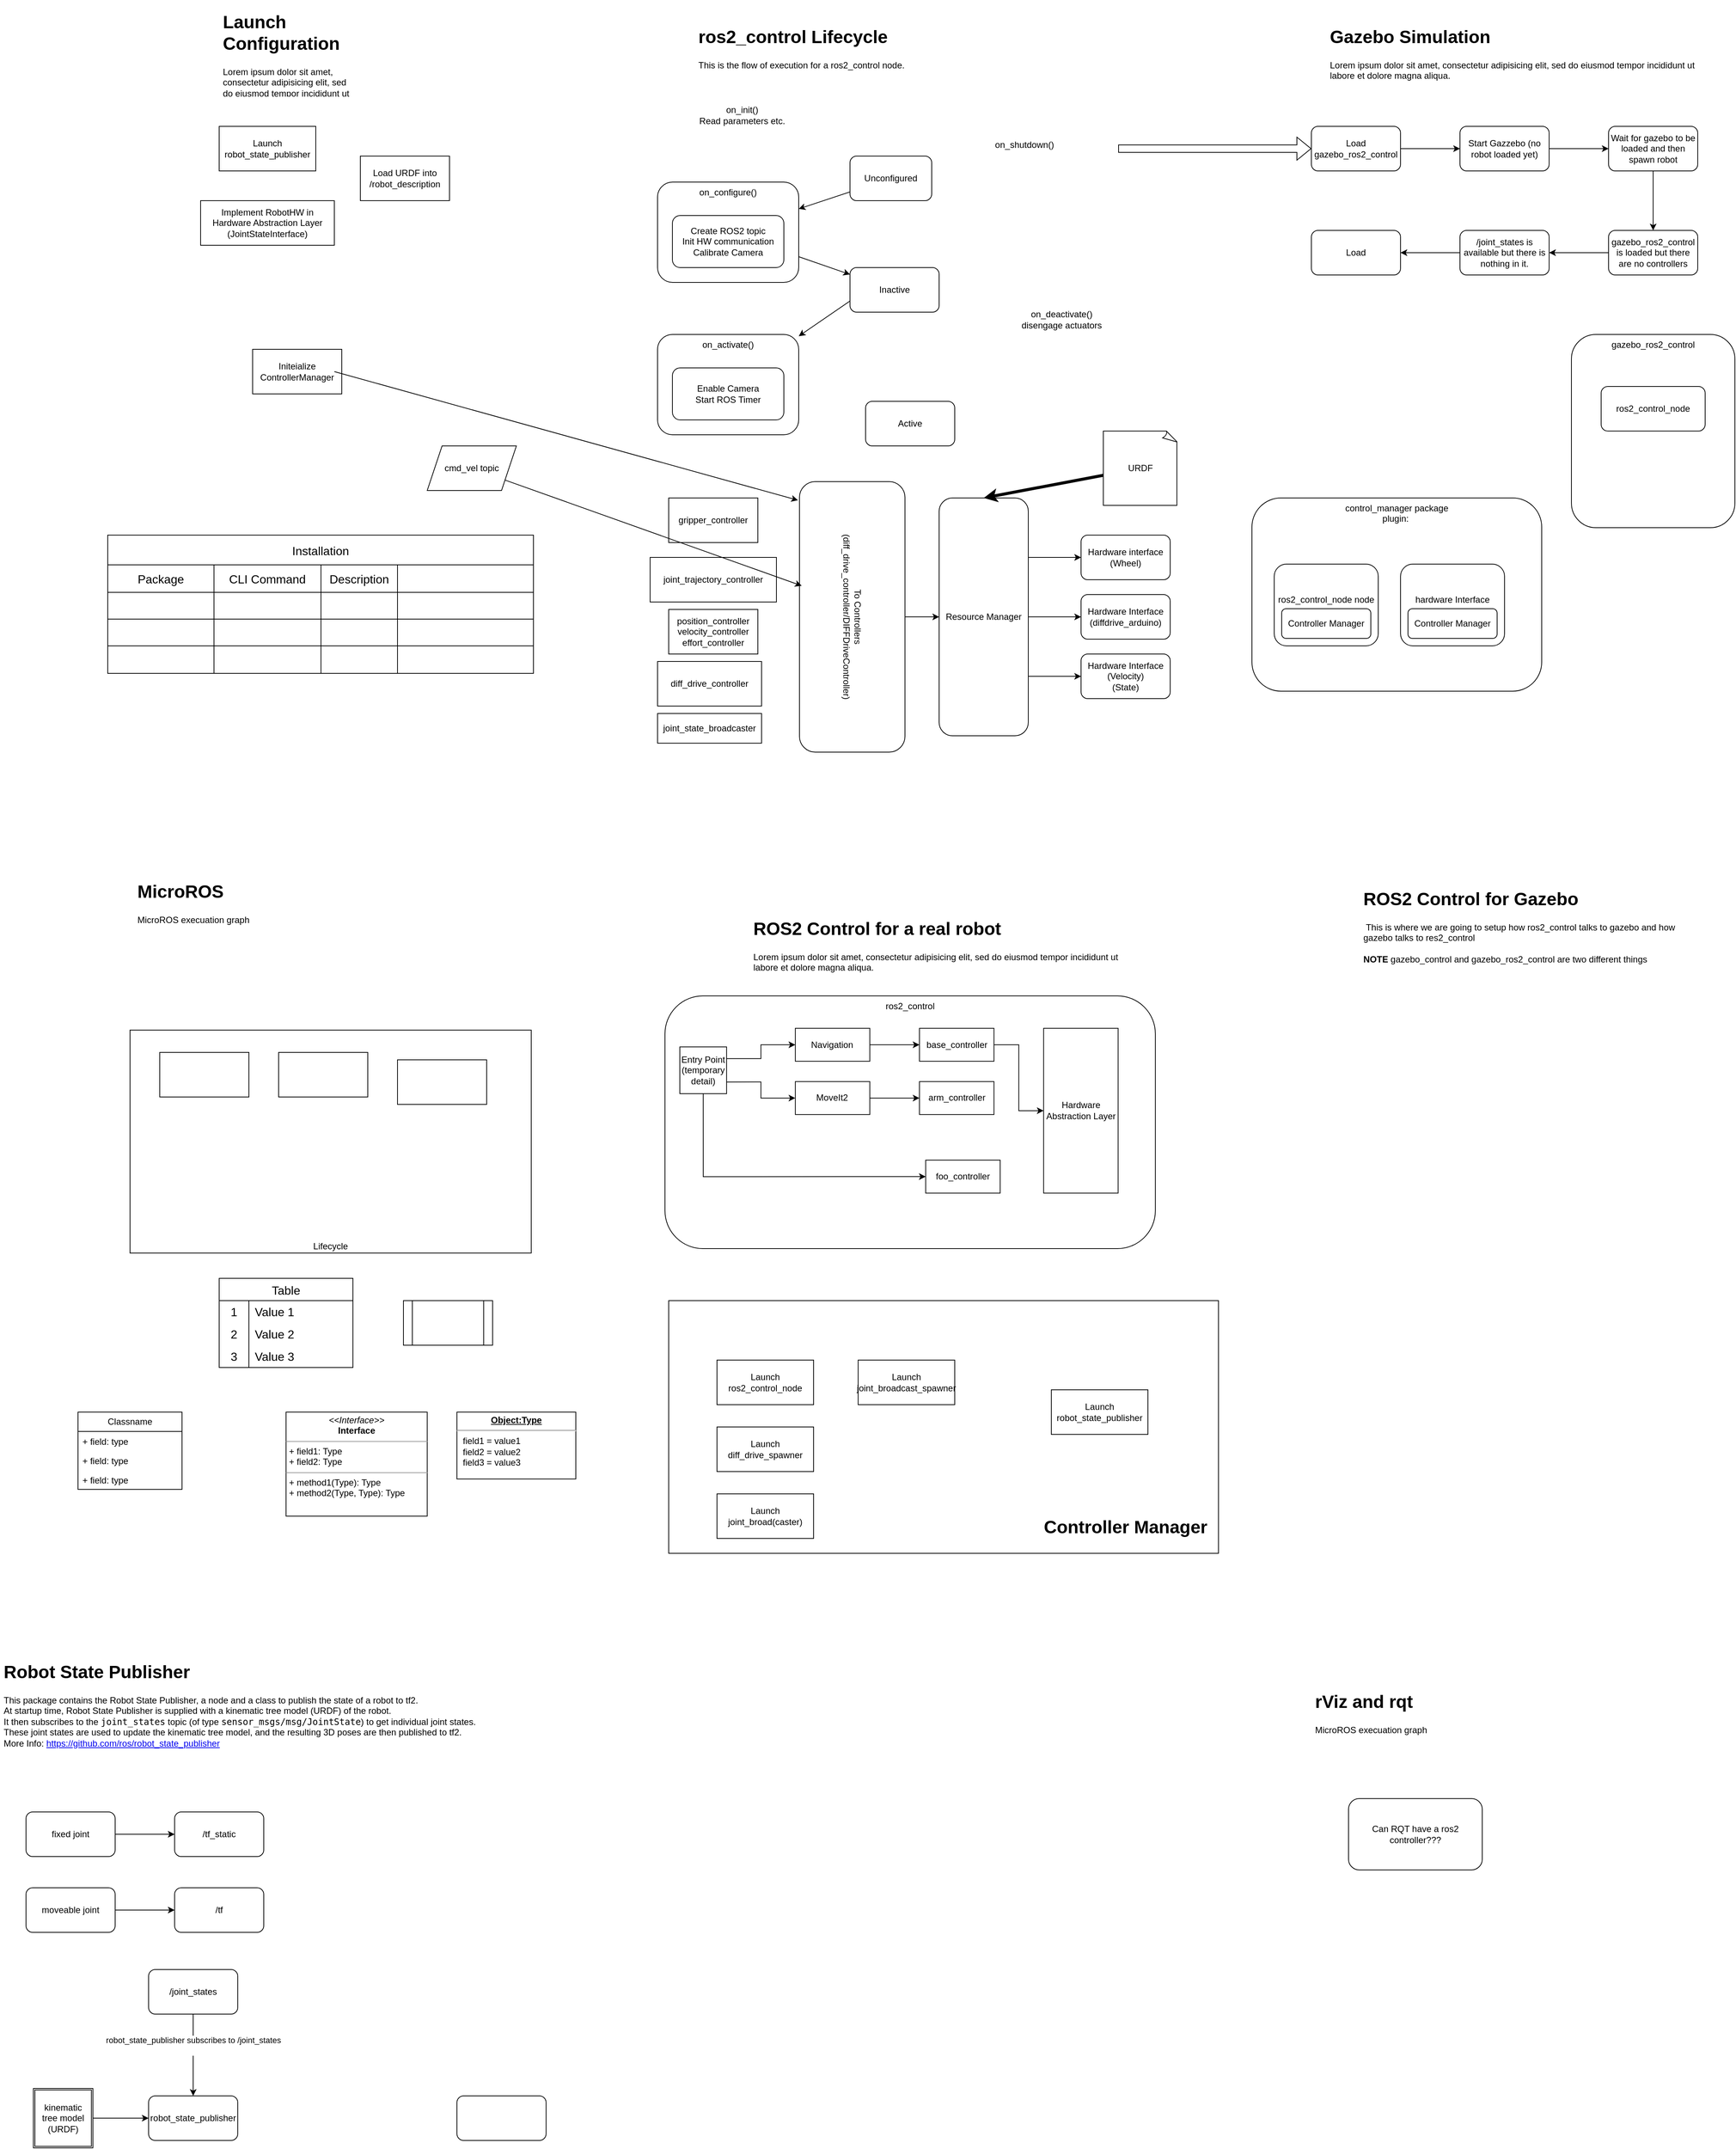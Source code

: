 <mxfile version="23.1.5" type="device">
  <diagram id="C5RBs43oDa-KdzZeNtuy" name="Page-1">
    <mxGraphModel dx="2033" dy="874" grid="1" gridSize="10" guides="1" tooltips="1" connect="1" arrows="1" fold="1" page="1" pageScale="1" pageWidth="850" pageHeight="1100" background="none" math="0" shadow="0">
      <root>
        <mxCell id="WIyWlLk6GJQsqaUBKTNV-0" />
        <mxCell id="WIyWlLk6GJQsqaUBKTNV-1" parent="WIyWlLk6GJQsqaUBKTNV-0" />
        <mxCell id="Kt66wAR78E_RaEtoUN4U-6" value="&lt;h1&gt;ros2_control Lifecycle&lt;/h1&gt;&lt;div&gt;This is the flow of execution for a ros2_control node.&lt;/div&gt;" style="text;html=1;spacing=5;spacingTop=-20;whiteSpace=wrap;overflow=hidden;rounded=0;" parent="WIyWlLk6GJQsqaUBKTNV-1" vertex="1">
          <mxGeometry x="110" y="50" width="650" height="120" as="geometry" />
        </mxCell>
        <mxCell id="Kt66wAR78E_RaEtoUN4U-15" value="&lt;h1&gt;Gazebo Simulation&lt;/h1&gt;&lt;p&gt;Lorem ipsum dolor sit amet, consectetur adipisicing elit, sed do eiusmod tempor incididunt ut labore et dolore magna aliqua.&lt;/p&gt;" style="text;html=1;spacing=5;spacingTop=-20;whiteSpace=wrap;overflow=hidden;rounded=0;" parent="WIyWlLk6GJQsqaUBKTNV-1" vertex="1">
          <mxGeometry x="960" y="50" width="530" height="120" as="geometry" />
        </mxCell>
        <mxCell id="Kt66wAR78E_RaEtoUN4U-16" value="&lt;h1&gt;Launch Configuration&lt;/h1&gt;&lt;p&gt;Lorem ipsum dolor sit amet, consectetur adipisicing elit, sed do eiusmod tempor incididunt ut labore et dolore magna aliqua.&lt;/p&gt;" style="text;html=1;spacing=5;spacingTop=-20;whiteSpace=wrap;overflow=hidden;rounded=0;" parent="WIyWlLk6GJQsqaUBKTNV-1" vertex="1">
          <mxGeometry x="-530" y="30" width="190" height="120" as="geometry" />
        </mxCell>
        <mxCell id="Kt66wAR78E_RaEtoUN4U-17" value="Unconfigured" style="rounded=1;whiteSpace=wrap;html=1;" parent="WIyWlLk6GJQsqaUBKTNV-1" vertex="1">
          <mxGeometry x="319" y="230" width="110" height="60" as="geometry" />
        </mxCell>
        <mxCell id="Kt66wAR78E_RaEtoUN4U-18" value="Inactive" style="rounded=1;whiteSpace=wrap;html=1;" parent="WIyWlLk6GJQsqaUBKTNV-1" vertex="1">
          <mxGeometry x="319" y="380" width="120" height="60" as="geometry" />
        </mxCell>
        <mxCell id="Kt66wAR78E_RaEtoUN4U-19" value="Active" style="rounded=1;whiteSpace=wrap;html=1;" parent="WIyWlLk6GJQsqaUBKTNV-1" vertex="1">
          <mxGeometry x="340" y="560" width="120" height="60" as="geometry" />
        </mxCell>
        <mxCell id="Kt66wAR78E_RaEtoUN4U-23" value="on_init()&lt;br&gt;Read parameters etc." style="text;html=1;align=center;verticalAlign=middle;whiteSpace=wrap;rounded=0;" parent="WIyWlLk6GJQsqaUBKTNV-1" vertex="1">
          <mxGeometry x="109" y="160" width="130" height="30" as="geometry" />
        </mxCell>
        <mxCell id="Kt66wAR78E_RaEtoUN4U-24" value="on_shutdown()" style="text;html=1;align=center;verticalAlign=middle;whiteSpace=wrap;rounded=0;" parent="WIyWlLk6GJQsqaUBKTNV-1" vertex="1">
          <mxGeometry x="504" y="200" width="100" height="30" as="geometry" />
        </mxCell>
        <mxCell id="Kt66wAR78E_RaEtoUN4U-28" value="on_deactivate()&lt;br&gt;disengage actuators" style="text;html=1;align=center;verticalAlign=middle;whiteSpace=wrap;rounded=0;" parent="WIyWlLk6GJQsqaUBKTNV-1" vertex="1">
          <mxGeometry x="539" y="435" width="130" height="30" as="geometry" />
        </mxCell>
        <mxCell id="Kt66wAR78E_RaEtoUN4U-30" value="&lt;h1&gt;MicroROS&lt;/h1&gt;&lt;p&gt;MicroROS execuation graph&lt;/p&gt;" style="text;html=1;spacing=5;spacingTop=-20;whiteSpace=wrap;overflow=hidden;rounded=0;" parent="WIyWlLk6GJQsqaUBKTNV-1" vertex="1">
          <mxGeometry x="-645" y="1200" width="465" height="120" as="geometry" />
        </mxCell>
        <mxCell id="0" value="" style="rounded=0;whiteSpace=wrap;html=1;labelBackgroundColor=#572d8b;" parent="WIyWlLk6GJQsqaUBKTNV-1" vertex="1">
          <mxGeometry x="75" y="1770" width="740" height="340" as="geometry" />
        </mxCell>
        <mxCell id="1" value="Launch ros2_control_node" style="rounded=0;whiteSpace=wrap;html=1;" parent="WIyWlLk6GJQsqaUBKTNV-1" vertex="1">
          <mxGeometry x="140" y="1850" width="130" height="60" as="geometry" />
        </mxCell>
        <mxCell id="2" value="Launch robot_state_publisher" style="rounded=0;whiteSpace=wrap;html=1;" parent="WIyWlLk6GJQsqaUBKTNV-1" vertex="1">
          <mxGeometry x="590" y="1890" width="130" height="60" as="geometry" />
        </mxCell>
        <mxCell id="3" value="Launch diff_drive_spawner" style="rounded=0;whiteSpace=wrap;html=1;" parent="WIyWlLk6GJQsqaUBKTNV-1" vertex="1">
          <mxGeometry x="140" y="1940" width="130" height="60" as="geometry" />
        </mxCell>
        <mxCell id="4" value="Launch joint_broad(caster)" style="rounded=0;whiteSpace=wrap;html=1;" parent="WIyWlLk6GJQsqaUBKTNV-1" vertex="1">
          <mxGeometry x="140" y="2030" width="130" height="60" as="geometry" />
        </mxCell>
        <mxCell id="5" value="Launch joint_broadcast_spawner" style="rounded=0;whiteSpace=wrap;html=1;" parent="WIyWlLk6GJQsqaUBKTNV-1" vertex="1">
          <mxGeometry x="330" y="1850" width="130" height="60" as="geometry" />
        </mxCell>
        <mxCell id="6" value="&lt;h1&gt;&lt;b&gt;Controller Manager&lt;/b&gt;&lt;/h1&gt;" style="text;html=1;strokeColor=none;fillColor=none;align=center;verticalAlign=middle;whiteSpace=wrap;rounded=0;" parent="WIyWlLk6GJQsqaUBKTNV-1" vertex="1">
          <mxGeometry x="570" y="2060" width="240" height="30" as="geometry" />
        </mxCell>
        <mxCell id="7" value="" style="group" parent="WIyWlLk6GJQsqaUBKTNV-1" vertex="1" connectable="0">
          <mxGeometry x="70" y="1360" width="660" height="340" as="geometry" />
        </mxCell>
        <mxCell id="8" value="ros2_control" style="rounded=1;whiteSpace=wrap;html=1;verticalAlign=top;" parent="7" vertex="1">
          <mxGeometry width="660" height="340" as="geometry" />
        </mxCell>
        <mxCell id="9" value="Entry Point&lt;br&gt;(temporary detail)" style="whiteSpace=wrap;html=1;aspect=fixed;" parent="7" vertex="1">
          <mxGeometry x="20" y="68.627" width="62.925" height="62.925" as="geometry" />
        </mxCell>
        <mxCell id="10" value="Navigation" style="whiteSpace=wrap;html=1;" parent="7" vertex="1">
          <mxGeometry x="175.443" y="43.586" width="100.253" height="44.348" as="geometry" />
        </mxCell>
        <mxCell id="11" style="edgeStyle=orthogonalEdgeStyle;rounded=0;orthogonalLoop=1;jettySize=auto;html=1;exitX=1;exitY=0.25;exitDx=0;exitDy=0;entryX=0;entryY=0.5;entryDx=0;entryDy=0;" parent="7" source="9" target="10" edge="1">
          <mxGeometry relative="1" as="geometry">
            <mxPoint x="150.38" y="65.76" as="targetPoint" />
          </mxGeometry>
        </mxCell>
        <mxCell id="12" value="MoveIt2" style="whiteSpace=wrap;html=1;" parent="7" vertex="1">
          <mxGeometry x="175.443" y="115.282" width="100.253" height="44.348" as="geometry" />
        </mxCell>
        <mxCell id="13" style="edgeStyle=orthogonalEdgeStyle;rounded=0;orthogonalLoop=1;jettySize=auto;html=1;exitX=1;exitY=0.75;exitDx=0;exitDy=0;entryX=0;entryY=0.5;entryDx=0;entryDy=0;" parent="7" source="9" target="12" edge="1">
          <mxGeometry relative="1" as="geometry" />
        </mxCell>
        <mxCell id="14" value="foo_controller" style="whiteSpace=wrap;html=1;" parent="7" vertex="1">
          <mxGeometry x="350.886" y="220.978" width="100.253" height="44.348" as="geometry" />
        </mxCell>
        <mxCell id="15" value="" style="edgeStyle=orthogonalEdgeStyle;rounded=0;orthogonalLoop=1;jettySize=auto;html=1;entryX=0;entryY=0.5;entryDx=0;entryDy=0;exitX=0.5;exitY=1;exitDx=0;exitDy=0;" parent="7" source="9" target="14" edge="1">
          <mxGeometry relative="1" as="geometry" />
        </mxCell>
        <mxCell id="16" value="base_controller" style="whiteSpace=wrap;html=1;" parent="7" vertex="1">
          <mxGeometry x="342.532" y="43.586" width="100.253" height="44.348" as="geometry" />
        </mxCell>
        <mxCell id="17" value="" style="edgeStyle=orthogonalEdgeStyle;rounded=0;orthogonalLoop=1;jettySize=auto;html=1;" parent="7" source="10" target="16" edge="1">
          <mxGeometry relative="1" as="geometry" />
        </mxCell>
        <mxCell id="18" value="arm_controller" style="whiteSpace=wrap;html=1;" parent="7" vertex="1">
          <mxGeometry x="342.532" y="115.282" width="100.253" height="44.348" as="geometry" />
        </mxCell>
        <mxCell id="19" value="" style="edgeStyle=orthogonalEdgeStyle;rounded=0;orthogonalLoop=1;jettySize=auto;html=1;" parent="7" source="12" target="18" edge="1">
          <mxGeometry relative="1" as="geometry" />
        </mxCell>
        <mxCell id="20" value="Hardware Abstraction Layer" style="whiteSpace=wrap;html=1;" parent="7" vertex="1">
          <mxGeometry x="509.62" y="43.586" width="100.253" height="221.739" as="geometry" />
        </mxCell>
        <mxCell id="21" value="" style="edgeStyle=orthogonalEdgeStyle;rounded=0;orthogonalLoop=1;jettySize=auto;html=1;" parent="7" source="16" target="20" edge="1">
          <mxGeometry relative="1" as="geometry" />
        </mxCell>
        <mxCell id="22" value="Launch robot_state_publisher" style="rounded=0;whiteSpace=wrap;html=1;" parent="WIyWlLk6GJQsqaUBKTNV-1" vertex="1">
          <mxGeometry x="-530" y="190" width="130" height="60" as="geometry" />
        </mxCell>
        <mxCell id="23" value="Load URDF into /robot_description" style="rounded=0;whiteSpace=wrap;html=1;" parent="WIyWlLk6GJQsqaUBKTNV-1" vertex="1">
          <mxGeometry x="-340" y="230" width="120" height="60" as="geometry" />
        </mxCell>
        <mxCell id="24" value="Initeialize ControllerManager" style="rounded=0;whiteSpace=wrap;html=1;" parent="WIyWlLk6GJQsqaUBKTNV-1" vertex="1">
          <mxGeometry x="-485" y="490" width="120" height="60" as="geometry" />
        </mxCell>
        <mxCell id="25" value="Implement RobotHW in Hardware Abstraction Layer&lt;br&gt;(JointStateInterface)" style="rounded=0;whiteSpace=wrap;html=1;" parent="WIyWlLk6GJQsqaUBKTNV-1" vertex="1">
          <mxGeometry x="-555" y="290" width="180" height="60" as="geometry" />
        </mxCell>
        <mxCell id="27" value="joint_state_broadcaster" style="rounded=0;whiteSpace=wrap;html=1;" parent="WIyWlLk6GJQsqaUBKTNV-1" vertex="1">
          <mxGeometry x="60" y="980" width="140" height="40" as="geometry" />
        </mxCell>
        <mxCell id="28" value="diff_drive_controller" style="whiteSpace=wrap;html=1;" parent="WIyWlLk6GJQsqaUBKTNV-1" vertex="1">
          <mxGeometry x="60" y="910" width="140" height="60" as="geometry" />
        </mxCell>
        <mxCell id="29" value="joint_trajectory_controller" style="whiteSpace=wrap;html=1;" parent="WIyWlLk6GJQsqaUBKTNV-1" vertex="1">
          <mxGeometry x="50" y="770" width="170" height="60" as="geometry" />
        </mxCell>
        <mxCell id="30" value="gripper_controller" style="whiteSpace=wrap;html=1;" parent="WIyWlLk6GJQsqaUBKTNV-1" vertex="1">
          <mxGeometry x="75" y="690" width="120" height="60" as="geometry" />
        </mxCell>
        <mxCell id="31" value="position_controller&lt;br&gt;velocity_controller&lt;br&gt;effort_controller" style="whiteSpace=wrap;html=1;" parent="WIyWlLk6GJQsqaUBKTNV-1" vertex="1">
          <mxGeometry x="75" y="840" width="120" height="60" as="geometry" />
        </mxCell>
        <mxCell id="32" value="Lifecycle" style="rounded=0;whiteSpace=wrap;html=1;verticalAlign=bottom;" parent="WIyWlLk6GJQsqaUBKTNV-1" vertex="1">
          <mxGeometry x="-650" y="1406" width="540" height="300" as="geometry" />
        </mxCell>
        <mxCell id="33" value="" style="rounded=0;whiteSpace=wrap;html=1;" parent="WIyWlLk6GJQsqaUBKTNV-1" vertex="1">
          <mxGeometry x="-610" y="1436" width="120" height="60" as="geometry" />
        </mxCell>
        <mxCell id="34" value="" style="whiteSpace=wrap;html=1;" parent="WIyWlLk6GJQsqaUBKTNV-1" vertex="1">
          <mxGeometry x="-450" y="1436" width="120" height="60" as="geometry" />
        </mxCell>
        <mxCell id="35" value="" style="whiteSpace=wrap;html=1;" parent="WIyWlLk6GJQsqaUBKTNV-1" vertex="1">
          <mxGeometry x="-290" y="1446" width="120" height="60" as="geometry" />
        </mxCell>
        <mxCell id="88" value="&lt;p style=&quot;margin:0px;margin-top:4px;text-align:center;&quot;&gt;&lt;i&gt;&amp;lt;&amp;lt;Interface&amp;gt;&amp;gt;&lt;/i&gt;&lt;br/&gt;&lt;b&gt;Interface&lt;/b&gt;&lt;/p&gt;&lt;hr size=&quot;1&quot;/&gt;&lt;p style=&quot;margin:0px;margin-left:4px;&quot;&gt;+ field1: Type&lt;br/&gt;+ field2: Type&lt;/p&gt;&lt;hr size=&quot;1&quot;/&gt;&lt;p style=&quot;margin:0px;margin-left:4px;&quot;&gt;+ method1(Type): Type&lt;br/&gt;+ method2(Type, Type): Type&lt;/p&gt;" style="verticalAlign=top;align=left;overflow=fill;fontSize=12;fontFamily=Helvetica;html=1;rounded=0;shadow=0;comic=0;labelBackgroundColor=none;strokeWidth=1" parent="WIyWlLk6GJQsqaUBKTNV-1" vertex="1">
          <mxGeometry x="-440" y="1920" width="190" height="140" as="geometry" />
        </mxCell>
        <mxCell id="89" value="Installation" style="shape=table;startSize=40;container=1;collapsible=0;childLayout=tableLayout;strokeColor=default;fontSize=16;" parent="WIyWlLk6GJQsqaUBKTNV-1" vertex="1">
          <mxGeometry x="-680" y="740" width="573" height="186" as="geometry" />
        </mxCell>
        <mxCell id="90" value="" style="shape=tableRow;horizontal=0;startSize=0;swimlaneHead=0;swimlaneBody=0;strokeColor=inherit;top=0;left=0;bottom=0;right=0;collapsible=0;dropTarget=0;fillColor=none;points=[[0,0.5],[1,0.5]];portConstraint=eastwest;fontSize=16;" parent="89" vertex="1">
          <mxGeometry y="40" width="573" height="37" as="geometry" />
        </mxCell>
        <mxCell id="91" value="Package" style="shape=partialRectangle;html=1;whiteSpace=wrap;connectable=0;strokeColor=inherit;overflow=hidden;fillColor=none;top=0;left=0;bottom=0;right=0;pointerEvents=1;fontSize=16;" parent="90" vertex="1">
          <mxGeometry width="143" height="37" as="geometry">
            <mxRectangle width="143" height="37" as="alternateBounds" />
          </mxGeometry>
        </mxCell>
        <mxCell id="92" value="CLI Command" style="shape=partialRectangle;html=1;whiteSpace=wrap;connectable=0;strokeColor=inherit;overflow=hidden;fillColor=none;top=0;left=0;bottom=0;right=0;pointerEvents=1;fontSize=16;" parent="90" vertex="1">
          <mxGeometry x="143" width="144" height="37" as="geometry">
            <mxRectangle width="144" height="37" as="alternateBounds" />
          </mxGeometry>
        </mxCell>
        <mxCell id="93" value="Description" style="shape=partialRectangle;html=1;whiteSpace=wrap;connectable=0;strokeColor=inherit;overflow=hidden;fillColor=none;top=0;left=0;bottom=0;right=0;pointerEvents=1;fontSize=16;" parent="90" vertex="1">
          <mxGeometry x="287" width="103" height="37" as="geometry">
            <mxRectangle width="103" height="37" as="alternateBounds" />
          </mxGeometry>
        </mxCell>
        <mxCell id="94" style="shape=partialRectangle;html=1;whiteSpace=wrap;connectable=0;strokeColor=inherit;overflow=hidden;fillColor=none;top=0;left=0;bottom=0;right=0;pointerEvents=1;fontSize=16;" parent="90" vertex="1">
          <mxGeometry x="390" width="183" height="37" as="geometry">
            <mxRectangle width="183" height="37" as="alternateBounds" />
          </mxGeometry>
        </mxCell>
        <mxCell id="95" value="" style="shape=tableRow;horizontal=0;startSize=0;swimlaneHead=0;swimlaneBody=0;strokeColor=inherit;top=0;left=0;bottom=0;right=0;collapsible=0;dropTarget=0;fillColor=none;points=[[0,0.5],[1,0.5]];portConstraint=eastwest;fontSize=16;" parent="89" vertex="1">
          <mxGeometry y="77" width="573" height="36" as="geometry" />
        </mxCell>
        <mxCell id="96" value="" style="shape=partialRectangle;html=1;whiteSpace=wrap;connectable=0;strokeColor=inherit;overflow=hidden;fillColor=none;top=0;left=0;bottom=0;right=0;pointerEvents=1;fontSize=16;" parent="95" vertex="1">
          <mxGeometry width="143" height="36" as="geometry">
            <mxRectangle width="143" height="36" as="alternateBounds" />
          </mxGeometry>
        </mxCell>
        <mxCell id="97" value="" style="shape=partialRectangle;html=1;whiteSpace=wrap;connectable=0;strokeColor=inherit;overflow=hidden;fillColor=none;top=0;left=0;bottom=0;right=0;pointerEvents=1;fontSize=16;" parent="95" vertex="1">
          <mxGeometry x="143" width="144" height="36" as="geometry">
            <mxRectangle width="144" height="36" as="alternateBounds" />
          </mxGeometry>
        </mxCell>
        <mxCell id="98" value="" style="shape=partialRectangle;html=1;whiteSpace=wrap;connectable=0;strokeColor=inherit;overflow=hidden;fillColor=none;top=0;left=0;bottom=0;right=0;pointerEvents=1;fontSize=16;" parent="95" vertex="1">
          <mxGeometry x="287" width="103" height="36" as="geometry">
            <mxRectangle width="103" height="36" as="alternateBounds" />
          </mxGeometry>
        </mxCell>
        <mxCell id="99" style="shape=partialRectangle;html=1;whiteSpace=wrap;connectable=0;strokeColor=inherit;overflow=hidden;fillColor=none;top=0;left=0;bottom=0;right=0;pointerEvents=1;fontSize=16;" parent="95" vertex="1">
          <mxGeometry x="390" width="183" height="36" as="geometry">
            <mxRectangle width="183" height="36" as="alternateBounds" />
          </mxGeometry>
        </mxCell>
        <mxCell id="100" style="shape=tableRow;horizontal=0;startSize=0;swimlaneHead=0;swimlaneBody=0;strokeColor=inherit;top=0;left=0;bottom=0;right=0;collapsible=0;dropTarget=0;fillColor=none;points=[[0,0.5],[1,0.5]];portConstraint=eastwest;fontSize=16;" parent="89" vertex="1">
          <mxGeometry y="113" width="573" height="36" as="geometry" />
        </mxCell>
        <mxCell id="101" style="shape=partialRectangle;html=1;whiteSpace=wrap;connectable=0;strokeColor=inherit;overflow=hidden;fillColor=none;top=0;left=0;bottom=0;right=0;pointerEvents=1;fontSize=16;" parent="100" vertex="1">
          <mxGeometry width="143" height="36" as="geometry">
            <mxRectangle width="143" height="36" as="alternateBounds" />
          </mxGeometry>
        </mxCell>
        <mxCell id="102" style="shape=partialRectangle;html=1;whiteSpace=wrap;connectable=0;strokeColor=inherit;overflow=hidden;fillColor=none;top=0;left=0;bottom=0;right=0;pointerEvents=1;fontSize=16;" parent="100" vertex="1">
          <mxGeometry x="143" width="144" height="36" as="geometry">
            <mxRectangle width="144" height="36" as="alternateBounds" />
          </mxGeometry>
        </mxCell>
        <mxCell id="103" style="shape=partialRectangle;html=1;whiteSpace=wrap;connectable=0;strokeColor=inherit;overflow=hidden;fillColor=none;top=0;left=0;bottom=0;right=0;pointerEvents=1;fontSize=16;" parent="100" vertex="1">
          <mxGeometry x="287" width="103" height="36" as="geometry">
            <mxRectangle width="103" height="36" as="alternateBounds" />
          </mxGeometry>
        </mxCell>
        <mxCell id="104" style="shape=partialRectangle;html=1;whiteSpace=wrap;connectable=0;strokeColor=inherit;overflow=hidden;fillColor=none;top=0;left=0;bottom=0;right=0;pointerEvents=1;fontSize=16;" parent="100" vertex="1">
          <mxGeometry x="390" width="183" height="36" as="geometry">
            <mxRectangle width="183" height="36" as="alternateBounds" />
          </mxGeometry>
        </mxCell>
        <mxCell id="105" value="" style="shape=tableRow;horizontal=0;startSize=0;swimlaneHead=0;swimlaneBody=0;strokeColor=inherit;top=0;left=0;bottom=0;right=0;collapsible=0;dropTarget=0;fillColor=none;points=[[0,0.5],[1,0.5]];portConstraint=eastwest;fontSize=16;" parent="89" vertex="1">
          <mxGeometry y="149" width="573" height="37" as="geometry" />
        </mxCell>
        <mxCell id="106" value="" style="shape=partialRectangle;html=1;whiteSpace=wrap;connectable=0;strokeColor=inherit;overflow=hidden;fillColor=none;top=0;left=0;bottom=0;right=0;pointerEvents=1;fontSize=16;" parent="105" vertex="1">
          <mxGeometry width="143" height="37" as="geometry">
            <mxRectangle width="143" height="37" as="alternateBounds" />
          </mxGeometry>
        </mxCell>
        <mxCell id="107" value="" style="shape=partialRectangle;html=1;whiteSpace=wrap;connectable=0;strokeColor=inherit;overflow=hidden;fillColor=none;top=0;left=0;bottom=0;right=0;pointerEvents=1;fontSize=16;" parent="105" vertex="1">
          <mxGeometry x="143" width="144" height="37" as="geometry">
            <mxRectangle width="144" height="37" as="alternateBounds" />
          </mxGeometry>
        </mxCell>
        <mxCell id="108" value="" style="shape=partialRectangle;html=1;whiteSpace=wrap;connectable=0;strokeColor=inherit;overflow=hidden;fillColor=none;top=0;left=0;bottom=0;right=0;pointerEvents=1;fontSize=16;" parent="105" vertex="1">
          <mxGeometry x="287" width="103" height="37" as="geometry">
            <mxRectangle width="103" height="37" as="alternateBounds" />
          </mxGeometry>
        </mxCell>
        <mxCell id="109" style="shape=partialRectangle;html=1;whiteSpace=wrap;connectable=0;strokeColor=inherit;overflow=hidden;fillColor=none;top=0;left=0;bottom=0;right=0;pointerEvents=1;fontSize=16;" parent="105" vertex="1">
          <mxGeometry x="390" width="183" height="37" as="geometry">
            <mxRectangle width="183" height="37" as="alternateBounds" />
          </mxGeometry>
        </mxCell>
        <mxCell id="110" value="" style="shape=process;whiteSpace=wrap;html=1;backgroundOutline=1;" parent="WIyWlLk6GJQsqaUBKTNV-1" vertex="1">
          <mxGeometry x="-282" y="1770" width="120" height="60" as="geometry" />
        </mxCell>
        <mxCell id="111" value="Table" style="shape=table;startSize=30;container=1;collapsible=0;childLayout=tableLayout;fixedRows=1;rowLines=0;fontStyle=0;strokeColor=default;fontSize=16;" parent="WIyWlLk6GJQsqaUBKTNV-1" vertex="1">
          <mxGeometry x="-530" y="1740" width="180" height="120" as="geometry" />
        </mxCell>
        <mxCell id="112" value="" style="shape=tableRow;horizontal=0;startSize=0;swimlaneHead=0;swimlaneBody=0;top=0;left=0;bottom=0;right=0;collapsible=0;dropTarget=0;fillColor=none;points=[[0,0.5],[1,0.5]];portConstraint=eastwest;strokeColor=inherit;fontSize=16;" parent="111" vertex="1">
          <mxGeometry y="30" width="180" height="30" as="geometry" />
        </mxCell>
        <mxCell id="113" value="1" style="shape=partialRectangle;html=1;whiteSpace=wrap;connectable=0;fillColor=none;top=0;left=0;bottom=0;right=0;overflow=hidden;pointerEvents=1;strokeColor=inherit;fontSize=16;" parent="112" vertex="1">
          <mxGeometry width="40" height="30" as="geometry">
            <mxRectangle width="40" height="30" as="alternateBounds" />
          </mxGeometry>
        </mxCell>
        <mxCell id="114" value="Value 1" style="shape=partialRectangle;html=1;whiteSpace=wrap;connectable=0;fillColor=none;top=0;left=0;bottom=0;right=0;align=left;spacingLeft=6;overflow=hidden;strokeColor=inherit;fontSize=16;" parent="112" vertex="1">
          <mxGeometry x="40" width="140" height="30" as="geometry">
            <mxRectangle width="140" height="30" as="alternateBounds" />
          </mxGeometry>
        </mxCell>
        <mxCell id="115" value="" style="shape=tableRow;horizontal=0;startSize=0;swimlaneHead=0;swimlaneBody=0;top=0;left=0;bottom=0;right=0;collapsible=0;dropTarget=0;fillColor=none;points=[[0,0.5],[1,0.5]];portConstraint=eastwest;strokeColor=inherit;fontSize=16;" parent="111" vertex="1">
          <mxGeometry y="60" width="180" height="30" as="geometry" />
        </mxCell>
        <mxCell id="116" value="2" style="shape=partialRectangle;html=1;whiteSpace=wrap;connectable=0;fillColor=none;top=0;left=0;bottom=0;right=0;overflow=hidden;strokeColor=inherit;fontSize=16;" parent="115" vertex="1">
          <mxGeometry width="40" height="30" as="geometry">
            <mxRectangle width="40" height="30" as="alternateBounds" />
          </mxGeometry>
        </mxCell>
        <mxCell id="117" value="Value 2" style="shape=partialRectangle;html=1;whiteSpace=wrap;connectable=0;fillColor=none;top=0;left=0;bottom=0;right=0;align=left;spacingLeft=6;overflow=hidden;strokeColor=inherit;fontSize=16;" parent="115" vertex="1">
          <mxGeometry x="40" width="140" height="30" as="geometry">
            <mxRectangle width="140" height="30" as="alternateBounds" />
          </mxGeometry>
        </mxCell>
        <mxCell id="118" value="" style="shape=tableRow;horizontal=0;startSize=0;swimlaneHead=0;swimlaneBody=0;top=0;left=0;bottom=0;right=0;collapsible=0;dropTarget=0;fillColor=none;points=[[0,0.5],[1,0.5]];portConstraint=eastwest;strokeColor=inherit;fontSize=16;" parent="111" vertex="1">
          <mxGeometry y="90" width="180" height="30" as="geometry" />
        </mxCell>
        <mxCell id="119" value="3" style="shape=partialRectangle;html=1;whiteSpace=wrap;connectable=0;fillColor=none;top=0;left=0;bottom=0;right=0;overflow=hidden;strokeColor=inherit;fontSize=16;" parent="118" vertex="1">
          <mxGeometry width="40" height="30" as="geometry">
            <mxRectangle width="40" height="30" as="alternateBounds" />
          </mxGeometry>
        </mxCell>
        <mxCell id="120" value="Value 3" style="shape=partialRectangle;html=1;whiteSpace=wrap;connectable=0;fillColor=none;top=0;left=0;bottom=0;right=0;align=left;spacingLeft=6;overflow=hidden;strokeColor=inherit;fontSize=16;" parent="118" vertex="1">
          <mxGeometry x="40" width="140" height="30" as="geometry">
            <mxRectangle width="140" height="30" as="alternateBounds" />
          </mxGeometry>
        </mxCell>
        <mxCell id="121" value="Classname" style="swimlane;fontStyle=0;childLayout=stackLayout;horizontal=1;startSize=26;fillColor=none;horizontalStack=0;resizeParent=1;resizeParentMax=0;resizeLast=0;collapsible=1;marginBottom=0;whiteSpace=wrap;html=1;" parent="WIyWlLk6GJQsqaUBKTNV-1" vertex="1">
          <mxGeometry x="-720" y="1920" width="140" height="104" as="geometry" />
        </mxCell>
        <mxCell id="122" value="+ field: type" style="text;strokeColor=none;fillColor=none;align=left;verticalAlign=top;spacingLeft=4;spacingRight=4;overflow=hidden;rotatable=0;points=[[0,0.5],[1,0.5]];portConstraint=eastwest;whiteSpace=wrap;html=1;" parent="121" vertex="1">
          <mxGeometry y="26" width="140" height="26" as="geometry" />
        </mxCell>
        <mxCell id="123" value="+ field: type" style="text;strokeColor=none;fillColor=none;align=left;verticalAlign=top;spacingLeft=4;spacingRight=4;overflow=hidden;rotatable=0;points=[[0,0.5],[1,0.5]];portConstraint=eastwest;whiteSpace=wrap;html=1;" parent="121" vertex="1">
          <mxGeometry y="52" width="140" height="26" as="geometry" />
        </mxCell>
        <mxCell id="124" value="+ field: type" style="text;strokeColor=none;fillColor=none;align=left;verticalAlign=top;spacingLeft=4;spacingRight=4;overflow=hidden;rotatable=0;points=[[0,0.5],[1,0.5]];portConstraint=eastwest;whiteSpace=wrap;html=1;" parent="121" vertex="1">
          <mxGeometry y="78" width="140" height="26" as="geometry" />
        </mxCell>
        <mxCell id="125" value="&lt;p style=&quot;margin:0px;margin-top:4px;text-align:center;text-decoration:underline;&quot;&gt;&lt;b&gt;Object:Type&lt;/b&gt;&lt;/p&gt;&lt;hr/&gt;&lt;p style=&quot;margin:0px;margin-left:8px;&quot;&gt;field1 = value1&lt;br/&gt;field2 = value2&lt;br&gt;field3 = value3&lt;/p&gt;" style="verticalAlign=top;align=left;overflow=fill;fontSize=12;fontFamily=Helvetica;html=1;whiteSpace=wrap;" parent="WIyWlLk6GJQsqaUBKTNV-1" vertex="1">
          <mxGeometry x="-210" y="1920" width="160" height="90" as="geometry" />
        </mxCell>
        <mxCell id="127" value="&lt;h1&gt;rViz and rqt&lt;/h1&gt;&lt;div&gt;&lt;span style=&quot;background-color: initial;&quot;&gt;MicroROS execuation graph&lt;/span&gt;&lt;br&gt;&lt;/div&gt;" style="text;html=1;spacing=5;spacingTop=-20;whiteSpace=wrap;overflow=hidden;rounded=0;" parent="WIyWlLk6GJQsqaUBKTNV-1" vertex="1">
          <mxGeometry x="940" y="2290" width="465" height="120" as="geometry" />
        </mxCell>
        <mxCell id="129" value="&lt;h1&gt;ROS2 Control for a real robot&lt;/h1&gt;&lt;p&gt;Lorem ipsum dolor sit amet, consectetur adipisicing elit, sed do eiusmod tempor incididunt ut labore et dolore magna aliqua.&lt;/p&gt;" style="text;html=1;spacing=5;spacingTop=-20;whiteSpace=wrap;overflow=hidden;rounded=0;" parent="WIyWlLk6GJQsqaUBKTNV-1" vertex="1">
          <mxGeometry x="184" y="1250" width="530" height="120" as="geometry" />
        </mxCell>
        <mxCell id="_1_fJcAhwy_DcltVvV8K-129" value="" style="shape=flexArrow;endArrow=classic;html=1;rounded=0;" parent="WIyWlLk6GJQsqaUBKTNV-1" edge="1">
          <mxGeometry width="50" height="50" relative="1" as="geometry">
            <mxPoint x="680" y="220" as="sourcePoint" />
            <mxPoint x="940" y="220" as="targetPoint" />
          </mxGeometry>
        </mxCell>
        <mxCell id="_1_fJcAhwy_DcltVvV8K-136" value="" style="edgeStyle=orthogonalEdgeStyle;rounded=0;orthogonalLoop=1;jettySize=auto;html=1;" parent="WIyWlLk6GJQsqaUBKTNV-1" source="_1_fJcAhwy_DcltVvV8K-131" target="_1_fJcAhwy_DcltVvV8K-135" edge="1">
          <mxGeometry relative="1" as="geometry" />
        </mxCell>
        <mxCell id="_1_fJcAhwy_DcltVvV8K-131" value="Load&lt;br&gt;gazebo_ros2_control" style="rounded=1;whiteSpace=wrap;html=1;" parent="WIyWlLk6GJQsqaUBKTNV-1" vertex="1">
          <mxGeometry x="940" y="190" width="120" height="60" as="geometry" />
        </mxCell>
        <mxCell id="_1_fJcAhwy_DcltVvV8K-140" value="" style="edgeStyle=orthogonalEdgeStyle;rounded=0;orthogonalLoop=1;jettySize=auto;html=1;" parent="WIyWlLk6GJQsqaUBKTNV-1" source="_1_fJcAhwy_DcltVvV8K-135" target="_1_fJcAhwy_DcltVvV8K-139" edge="1">
          <mxGeometry relative="1" as="geometry" />
        </mxCell>
        <mxCell id="_1_fJcAhwy_DcltVvV8K-135" value="Start Gazzebo (no robot loaded yet)" style="whiteSpace=wrap;html=1;rounded=1;" parent="WIyWlLk6GJQsqaUBKTNV-1" vertex="1">
          <mxGeometry x="1140" y="190" width="120" height="60" as="geometry" />
        </mxCell>
        <mxCell id="_1_fJcAhwy_DcltVvV8K-142" value="" style="edgeStyle=orthogonalEdgeStyle;rounded=0;orthogonalLoop=1;jettySize=auto;html=1;" parent="WIyWlLk6GJQsqaUBKTNV-1" source="_1_fJcAhwy_DcltVvV8K-139" target="_1_fJcAhwy_DcltVvV8K-141" edge="1">
          <mxGeometry relative="1" as="geometry" />
        </mxCell>
        <mxCell id="_1_fJcAhwy_DcltVvV8K-139" value="Wait for gazebo to be loaded and then spawn robot" style="whiteSpace=wrap;html=1;rounded=1;" parent="WIyWlLk6GJQsqaUBKTNV-1" vertex="1">
          <mxGeometry x="1340" y="190" width="120" height="60" as="geometry" />
        </mxCell>
        <mxCell id="_1_fJcAhwy_DcltVvV8K-144" value="" style="edgeStyle=orthogonalEdgeStyle;rounded=0;orthogonalLoop=1;jettySize=auto;html=1;" parent="WIyWlLk6GJQsqaUBKTNV-1" source="_1_fJcAhwy_DcltVvV8K-141" target="_1_fJcAhwy_DcltVvV8K-143" edge="1">
          <mxGeometry relative="1" as="geometry" />
        </mxCell>
        <mxCell id="_1_fJcAhwy_DcltVvV8K-141" value="gazebo_ros2_control is loaded but there are no controllers" style="whiteSpace=wrap;html=1;rounded=1;" parent="WIyWlLk6GJQsqaUBKTNV-1" vertex="1">
          <mxGeometry x="1340" y="330" width="120" height="60" as="geometry" />
        </mxCell>
        <mxCell id="_1_fJcAhwy_DcltVvV8K-146" value="" style="edgeStyle=orthogonalEdgeStyle;rounded=0;orthogonalLoop=1;jettySize=auto;html=1;" parent="WIyWlLk6GJQsqaUBKTNV-1" source="_1_fJcAhwy_DcltVvV8K-143" target="_1_fJcAhwy_DcltVvV8K-145" edge="1">
          <mxGeometry relative="1" as="geometry" />
        </mxCell>
        <mxCell id="_1_fJcAhwy_DcltVvV8K-143" value="/joint_states is available but there is nothing in it." style="whiteSpace=wrap;html=1;rounded=1;" parent="WIyWlLk6GJQsqaUBKTNV-1" vertex="1">
          <mxGeometry x="1140" y="330" width="120" height="60" as="geometry" />
        </mxCell>
        <mxCell id="_1_fJcAhwy_DcltVvV8K-145" value="Load" style="whiteSpace=wrap;html=1;rounded=1;" parent="WIyWlLk6GJQsqaUBKTNV-1" vertex="1">
          <mxGeometry x="940" y="330" width="120" height="60" as="geometry" />
        </mxCell>
        <mxCell id="DOZ8shbyCuUHxcddwx-E-135" value="" style="edgeStyle=orthogonalEdgeStyle;rounded=0;orthogonalLoop=1;jettySize=auto;html=1;" parent="WIyWlLk6GJQsqaUBKTNV-1" source="DOZ8shbyCuUHxcddwx-E-133" target="DOZ8shbyCuUHxcddwx-E-134" edge="1">
          <mxGeometry relative="1" as="geometry" />
        </mxCell>
        <mxCell id="DOZ8shbyCuUHxcddwx-E-133" value="&lt;div style=&quot;&quot;&gt;&lt;span style=&quot;background-color: initial;&quot;&gt;To Controllers&lt;/span&gt;&lt;/div&gt;&lt;div style=&quot;&quot;&gt;&lt;span style=&quot;background-color: initial;&quot;&gt;(diff_drive_controller/DIFFDriveController)&lt;/span&gt;&lt;/div&gt;" style="rounded=1;whiteSpace=wrap;html=1;align=center;rotation=90;" parent="WIyWlLk6GJQsqaUBKTNV-1" vertex="1">
          <mxGeometry x="140" y="779" width="364" height="142" as="geometry" />
        </mxCell>
        <mxCell id="DOZ8shbyCuUHxcddwx-E-143" style="edgeStyle=orthogonalEdgeStyle;rounded=0;orthogonalLoop=1;jettySize=auto;html=1;exitX=1;exitY=0.25;exitDx=0;exitDy=0;entryX=0;entryY=0.5;entryDx=0;entryDy=0;" parent="WIyWlLk6GJQsqaUBKTNV-1" source="DOZ8shbyCuUHxcddwx-E-134" target="DOZ8shbyCuUHxcddwx-E-138" edge="1">
          <mxGeometry relative="1" as="geometry" />
        </mxCell>
        <mxCell id="DOZ8shbyCuUHxcddwx-E-144" style="edgeStyle=orthogonalEdgeStyle;rounded=0;orthogonalLoop=1;jettySize=auto;html=1;exitX=1;exitY=0.5;exitDx=0;exitDy=0;entryX=0;entryY=0.5;entryDx=0;entryDy=0;" parent="WIyWlLk6GJQsqaUBKTNV-1" source="DOZ8shbyCuUHxcddwx-E-134" target="DOZ8shbyCuUHxcddwx-E-141" edge="1">
          <mxGeometry relative="1" as="geometry" />
        </mxCell>
        <mxCell id="DOZ8shbyCuUHxcddwx-E-145" style="edgeStyle=orthogonalEdgeStyle;rounded=0;orthogonalLoop=1;jettySize=auto;html=1;exitX=1;exitY=0.75;exitDx=0;exitDy=0;entryX=0;entryY=0.5;entryDx=0;entryDy=0;" parent="WIyWlLk6GJQsqaUBKTNV-1" source="DOZ8shbyCuUHxcddwx-E-134" target="DOZ8shbyCuUHxcddwx-E-142" edge="1">
          <mxGeometry relative="1" as="geometry" />
        </mxCell>
        <mxCell id="DOZ8shbyCuUHxcddwx-E-134" value="Resource Manager" style="rounded=1;whiteSpace=wrap;html=1;" parent="WIyWlLk6GJQsqaUBKTNV-1" vertex="1">
          <mxGeometry x="439" y="690" width="120" height="320" as="geometry" />
        </mxCell>
        <mxCell id="DOZ8shbyCuUHxcddwx-E-136" value="URDF" style="whiteSpace=wrap;html=1;shape=mxgraph.basic.document" parent="WIyWlLk6GJQsqaUBKTNV-1" vertex="1">
          <mxGeometry x="660" y="600" width="100" height="100" as="geometry" />
        </mxCell>
        <mxCell id="DOZ8shbyCuUHxcddwx-E-137" value="" style="endArrow=classic;html=1;rounded=0;entryX=0.5;entryY=0;entryDx=0;entryDy=0;strokeWidth=4;" parent="WIyWlLk6GJQsqaUBKTNV-1" source="DOZ8shbyCuUHxcddwx-E-136" target="DOZ8shbyCuUHxcddwx-E-134" edge="1">
          <mxGeometry width="50" height="50" relative="1" as="geometry">
            <mxPoint x="610" y="630" as="sourcePoint" />
            <mxPoint x="529" y="670" as="targetPoint" />
          </mxGeometry>
        </mxCell>
        <mxCell id="DOZ8shbyCuUHxcddwx-E-138" value="Hardware interface (Wheel)" style="whiteSpace=wrap;html=1;rounded=1;" parent="WIyWlLk6GJQsqaUBKTNV-1" vertex="1">
          <mxGeometry x="630" y="740" width="120" height="60" as="geometry" />
        </mxCell>
        <mxCell id="DOZ8shbyCuUHxcddwx-E-141" value="Hardware Interface (diffdrive_arduino)" style="whiteSpace=wrap;html=1;rounded=1;" parent="WIyWlLk6GJQsqaUBKTNV-1" vertex="1">
          <mxGeometry x="630" y="820" width="120" height="60" as="geometry" />
        </mxCell>
        <mxCell id="DOZ8shbyCuUHxcddwx-E-142" value="Hardware Interface (Velocity)&lt;br&gt;(State)" style="whiteSpace=wrap;html=1;rounded=1;" parent="WIyWlLk6GJQsqaUBKTNV-1" vertex="1">
          <mxGeometry x="630" y="900" width="120" height="60" as="geometry" />
        </mxCell>
        <mxCell id="DOZ8shbyCuUHxcddwx-E-146" value="Can RQT have a ros2 controller???" style="rounded=1;whiteSpace=wrap;html=1;" parent="WIyWlLk6GJQsqaUBKTNV-1" vertex="1">
          <mxGeometry x="990" y="2440" width="180" height="96" as="geometry" />
        </mxCell>
        <mxCell id="DOZ8shbyCuUHxcddwx-E-147" value="on_activate()" style="rounded=1;whiteSpace=wrap;html=1;flipV=0;flipH=0;verticalAlign=top;" parent="WIyWlLk6GJQsqaUBKTNV-1" vertex="1">
          <mxGeometry x="60" y="470" width="190" height="135" as="geometry" />
        </mxCell>
        <mxCell id="DOZ8shbyCuUHxcddwx-E-150" value="Enable Camera&lt;br&gt;Start ROS Timer" style="rounded=1;whiteSpace=wrap;html=1;" parent="WIyWlLk6GJQsqaUBKTNV-1" vertex="1">
          <mxGeometry x="80" y="515" width="150" height="70" as="geometry" />
        </mxCell>
        <mxCell id="DOZ8shbyCuUHxcddwx-E-151" value="on_configure()" style="rounded=1;whiteSpace=wrap;html=1;flipV=0;flipH=0;verticalAlign=top;" parent="WIyWlLk6GJQsqaUBKTNV-1" vertex="1">
          <mxGeometry x="60" y="265" width="190" height="135" as="geometry" />
        </mxCell>
        <mxCell id="DOZ8shbyCuUHxcddwx-E-152" value="Create ROS2 topic&lt;br&gt;Init HW communication&lt;br&gt;Calibrate Camera" style="rounded=1;whiteSpace=wrap;html=1;" parent="WIyWlLk6GJQsqaUBKTNV-1" vertex="1">
          <mxGeometry x="80" y="310" width="150" height="70" as="geometry" />
        </mxCell>
        <mxCell id="DOZ8shbyCuUHxcddwx-E-161" value="" style="endArrow=classic;html=1;rounded=0;entryX=0.069;entryY=1.014;entryDx=0;entryDy=0;entryPerimeter=0;exitX=0.917;exitY=0.5;exitDx=0;exitDy=0;exitPerimeter=0;" parent="WIyWlLk6GJQsqaUBKTNV-1" source="24" target="DOZ8shbyCuUHxcddwx-E-133" edge="1">
          <mxGeometry width="50" height="50" relative="1" as="geometry">
            <mxPoint x="-410" y="540" as="sourcePoint" />
            <mxPoint x="-360" y="490" as="targetPoint" />
          </mxGeometry>
        </mxCell>
        <mxCell id="DOZ8shbyCuUHxcddwx-E-162" value="" style="endArrow=classic;html=1;rounded=0;" parent="WIyWlLk6GJQsqaUBKTNV-1" source="Kt66wAR78E_RaEtoUN4U-17" target="DOZ8shbyCuUHxcddwx-E-151" edge="1">
          <mxGeometry width="50" height="50" relative="1" as="geometry">
            <mxPoint x="318" y="235" as="sourcePoint" />
            <mxPoint x="268" y="285" as="targetPoint" />
          </mxGeometry>
        </mxCell>
        <mxCell id="DOZ8shbyCuUHxcddwx-E-163" value="" style="endArrow=classic;html=1;rounded=0;" parent="WIyWlLk6GJQsqaUBKTNV-1" source="DOZ8shbyCuUHxcddwx-E-151" target="Kt66wAR78E_RaEtoUN4U-18" edge="1">
          <mxGeometry width="50" height="50" relative="1" as="geometry">
            <mxPoint x="309" y="485" as="sourcePoint" />
            <mxPoint x="359" y="435" as="targetPoint" />
          </mxGeometry>
        </mxCell>
        <mxCell id="DOZ8shbyCuUHxcddwx-E-164" value="" style="endArrow=classic;html=1;rounded=0;exitX=0;exitY=0.75;exitDx=0;exitDy=0;" parent="WIyWlLk6GJQsqaUBKTNV-1" source="Kt66wAR78E_RaEtoUN4U-18" target="DOZ8shbyCuUHxcddwx-E-147" edge="1">
          <mxGeometry width="50" height="50" relative="1" as="geometry">
            <mxPoint x="270" y="465" as="sourcePoint" />
            <mxPoint x="320" y="415" as="targetPoint" />
          </mxGeometry>
        </mxCell>
        <mxCell id="DOZ8shbyCuUHxcddwx-E-167" value="control_manager package&lt;br&gt;plugin:&amp;nbsp;" style="rounded=1;whiteSpace=wrap;html=1;verticalAlign=top;" parent="WIyWlLk6GJQsqaUBKTNV-1" vertex="1">
          <mxGeometry x="860" y="690" width="390" height="260" as="geometry" />
        </mxCell>
        <mxCell id="DOZ8shbyCuUHxcddwx-E-168" value="ros2_control_node node&lt;div&gt;&lt;br/&gt;&lt;/div&gt;" style="rounded=1;whiteSpace=wrap;html=1;" parent="WIyWlLk6GJQsqaUBKTNV-1" vertex="1">
          <mxGeometry x="890" y="779" width="140" height="110" as="geometry" />
        </mxCell>
        <mxCell id="DOZ8shbyCuUHxcddwx-E-169" value="gazebo_ros2_control" style="rounded=1;whiteSpace=wrap;html=1;verticalAlign=top;" parent="WIyWlLk6GJQsqaUBKTNV-1" vertex="1">
          <mxGeometry x="1290" y="470" width="220" height="260" as="geometry" />
        </mxCell>
        <mxCell id="DOZ8shbyCuUHxcddwx-E-170" value="ros2_control_node" style="rounded=1;whiteSpace=wrap;html=1;" parent="WIyWlLk6GJQsqaUBKTNV-1" vertex="1">
          <mxGeometry x="1330" y="540" width="140" height="60" as="geometry" />
        </mxCell>
        <mxCell id="DOZ8shbyCuUHxcddwx-E-171" value="Controller Manager" style="rounded=1;whiteSpace=wrap;html=1;" parent="WIyWlLk6GJQsqaUBKTNV-1" vertex="1">
          <mxGeometry x="900" y="839" width="120" height="40" as="geometry" />
        </mxCell>
        <mxCell id="cki8_oQQ6JSt1iZq9x34-129" value="hardware Interface&lt;div&gt;&lt;br/&gt;&lt;/div&gt;" style="rounded=1;whiteSpace=wrap;html=1;" parent="WIyWlLk6GJQsqaUBKTNV-1" vertex="1">
          <mxGeometry x="1060" y="779" width="140" height="110" as="geometry" />
        </mxCell>
        <mxCell id="cki8_oQQ6JSt1iZq9x34-130" value="Controller Manager" style="rounded=1;whiteSpace=wrap;html=1;" parent="WIyWlLk6GJQsqaUBKTNV-1" vertex="1">
          <mxGeometry x="1070" y="839" width="120" height="40" as="geometry" />
        </mxCell>
        <mxCell id="cki8_oQQ6JSt1iZq9x34-131" value="cmd_vel topic" style="shape=parallelogram;perimeter=parallelogramPerimeter;whiteSpace=wrap;html=1;fixedSize=1;" parent="WIyWlLk6GJQsqaUBKTNV-1" vertex="1">
          <mxGeometry x="-250" y="620" width="120" height="60" as="geometry" />
        </mxCell>
        <mxCell id="cki8_oQQ6JSt1iZq9x34-134" value="" style="endArrow=classic;html=1;rounded=0;entryX=0.385;entryY=0.979;entryDx=0;entryDy=0;entryPerimeter=0;" parent="WIyWlLk6GJQsqaUBKTNV-1" source="cki8_oQQ6JSt1iZq9x34-131" target="DOZ8shbyCuUHxcddwx-E-133" edge="1">
          <mxGeometry width="50" height="50" relative="1" as="geometry">
            <mxPoint x="-30" y="730" as="sourcePoint" />
            <mxPoint x="20" y="680" as="targetPoint" />
          </mxGeometry>
        </mxCell>
        <mxCell id="fPOZ1dp4cMhDRdokMYRC-129" value="&lt;h1&gt;ROS2 Control for Gazebo&lt;/h1&gt;&lt;div&gt;&amp;nbsp;This is where we are going to setup how ros2_control talks to gazebo and how gazebo talks to res2_control&lt;/div&gt;&lt;div&gt;&lt;br&gt;&lt;/div&gt;&lt;div&gt;&lt;b&gt;NOTE&lt;/b&gt;&amp;nbsp;gazebo_control and gazebo_ros2_control are two different things&lt;/div&gt;" style="text;html=1;spacing=5;spacingTop=-20;whiteSpace=wrap;overflow=hidden;rounded=0;" parent="WIyWlLk6GJQsqaUBKTNV-1" vertex="1">
          <mxGeometry x="1005" y="1210" width="465" height="120" as="geometry" />
        </mxCell>
        <mxCell id="fdtKl7H0yg4s_9Us0zCq-129" value="&lt;h1&gt;Robot State Publisher&lt;/h1&gt;This package contains the Robot State Publisher, a node and a class to publish the state of a robot to tf2.&lt;br&gt;At startup time, Robot State Publisher is supplied with a kinematic tree model (URDF) of the robot.&lt;br&gt;It then subscribes to the &lt;code&gt;joint_states&lt;/code&gt; topic (of type &lt;code&gt;sensor_msgs/msg/JointState&lt;/code&gt;) to get individual joint states.&lt;br&gt;These joint states are used to update the kinematic tree model, and the resulting 3D poses are then published to tf2.&lt;br&gt;More Info:&amp;nbsp;&lt;a href=&quot;https://github.com/ros/robot_state_publisher&quot;&gt;https://github.com/ros/robot_state_publisher&lt;/a&gt;" style="text;html=1;spacing=5;spacingTop=-20;whiteSpace=wrap;overflow=hidden;rounded=0;" vertex="1" parent="WIyWlLk6GJQsqaUBKTNV-1">
          <mxGeometry x="-825" y="2250" width="770" height="140" as="geometry" />
        </mxCell>
        <mxCell id="fdtKl7H0yg4s_9Us0zCq-142" style="edgeStyle=orthogonalEdgeStyle;rounded=0;orthogonalLoop=1;jettySize=auto;html=1;exitX=0.5;exitY=0;exitDx=0;exitDy=0;entryX=0.5;entryY=0;entryDx=0;entryDy=0;" edge="1" parent="WIyWlLk6GJQsqaUBKTNV-1" source="fdtKl7H0yg4s_9Us0zCq-130" target="fdtKl7H0yg4s_9Us0zCq-134">
          <mxGeometry relative="1" as="geometry" />
        </mxCell>
        <mxCell id="fdtKl7H0yg4s_9Us0zCq-143" value="robot_state_publisher subscribes to /joint_states&lt;div&gt;&lt;br/&gt;&lt;/div&gt;" style="edgeLabel;html=1;align=center;verticalAlign=middle;resizable=0;points=[];" vertex="1" connectable="0" parent="fdtKl7H0yg4s_9Us0zCq-142">
          <mxGeometry x="-0.245" relative="1" as="geometry">
            <mxPoint as="offset" />
          </mxGeometry>
        </mxCell>
        <mxCell id="fdtKl7H0yg4s_9Us0zCq-130" value="/joint_states" style="rounded=1;whiteSpace=wrap;html=1;direction=west;" vertex="1" parent="WIyWlLk6GJQsqaUBKTNV-1">
          <mxGeometry x="-625" y="2670" width="120" height="60" as="geometry" />
        </mxCell>
        <mxCell id="fdtKl7H0yg4s_9Us0zCq-136" value="" style="edgeStyle=orthogonalEdgeStyle;rounded=0;orthogonalLoop=1;jettySize=auto;html=1;" edge="1" parent="WIyWlLk6GJQsqaUBKTNV-1" source="fdtKl7H0yg4s_9Us0zCq-131" target="fdtKl7H0yg4s_9Us0zCq-135">
          <mxGeometry relative="1" as="geometry" />
        </mxCell>
        <mxCell id="fdtKl7H0yg4s_9Us0zCq-131" value="fixed joint" style="rounded=1;whiteSpace=wrap;html=1;" vertex="1" parent="WIyWlLk6GJQsqaUBKTNV-1">
          <mxGeometry x="-790" y="2458" width="120" height="60" as="geometry" />
        </mxCell>
        <mxCell id="fdtKl7H0yg4s_9Us0zCq-132" value="" style="rounded=1;whiteSpace=wrap;html=1;" vertex="1" parent="WIyWlLk6GJQsqaUBKTNV-1">
          <mxGeometry x="-210" y="2840" width="120" height="60" as="geometry" />
        </mxCell>
        <mxCell id="fdtKl7H0yg4s_9Us0zCq-138" value="" style="edgeStyle=orthogonalEdgeStyle;rounded=0;orthogonalLoop=1;jettySize=auto;html=1;" edge="1" parent="WIyWlLk6GJQsqaUBKTNV-1" source="fdtKl7H0yg4s_9Us0zCq-133" target="fdtKl7H0yg4s_9Us0zCq-137">
          <mxGeometry relative="1" as="geometry" />
        </mxCell>
        <mxCell id="fdtKl7H0yg4s_9Us0zCq-133" value="moveable joint" style="rounded=1;whiteSpace=wrap;html=1;" vertex="1" parent="WIyWlLk6GJQsqaUBKTNV-1">
          <mxGeometry x="-790" y="2560" width="120" height="60" as="geometry" />
        </mxCell>
        <mxCell id="fdtKl7H0yg4s_9Us0zCq-134" value="robot_state_publisher" style="rounded=1;whiteSpace=wrap;html=1;" vertex="1" parent="WIyWlLk6GJQsqaUBKTNV-1">
          <mxGeometry x="-625" y="2840" width="120" height="60" as="geometry" />
        </mxCell>
        <mxCell id="fdtKl7H0yg4s_9Us0zCq-135" value="/tf_static" style="whiteSpace=wrap;html=1;rounded=1;" vertex="1" parent="WIyWlLk6GJQsqaUBKTNV-1">
          <mxGeometry x="-590" y="2458" width="120" height="60" as="geometry" />
        </mxCell>
        <mxCell id="fdtKl7H0yg4s_9Us0zCq-137" value="/tf" style="whiteSpace=wrap;html=1;rounded=1;" vertex="1" parent="WIyWlLk6GJQsqaUBKTNV-1">
          <mxGeometry x="-590" y="2560" width="120" height="60" as="geometry" />
        </mxCell>
        <mxCell id="fdtKl7H0yg4s_9Us0zCq-140" style="edgeStyle=orthogonalEdgeStyle;rounded=0;orthogonalLoop=1;jettySize=auto;html=1;entryX=0;entryY=0.5;entryDx=0;entryDy=0;exitX=1;exitY=0.5;exitDx=0;exitDy=0;" edge="1" parent="WIyWlLk6GJQsqaUBKTNV-1" source="fdtKl7H0yg4s_9Us0zCq-141" target="fdtKl7H0yg4s_9Us0zCq-134">
          <mxGeometry relative="1" as="geometry">
            <mxPoint x="-712" y="2870.5" as="sourcePoint" />
          </mxGeometry>
        </mxCell>
        <mxCell id="fdtKl7H0yg4s_9Us0zCq-141" value="kinematic tree model&lt;br&gt;(URDF)" style="shape=ext;double=1;whiteSpace=wrap;html=1;aspect=fixed;" vertex="1" parent="WIyWlLk6GJQsqaUBKTNV-1">
          <mxGeometry x="-780" y="2830" width="80" height="80" as="geometry" />
        </mxCell>
      </root>
    </mxGraphModel>
  </diagram>
</mxfile>
